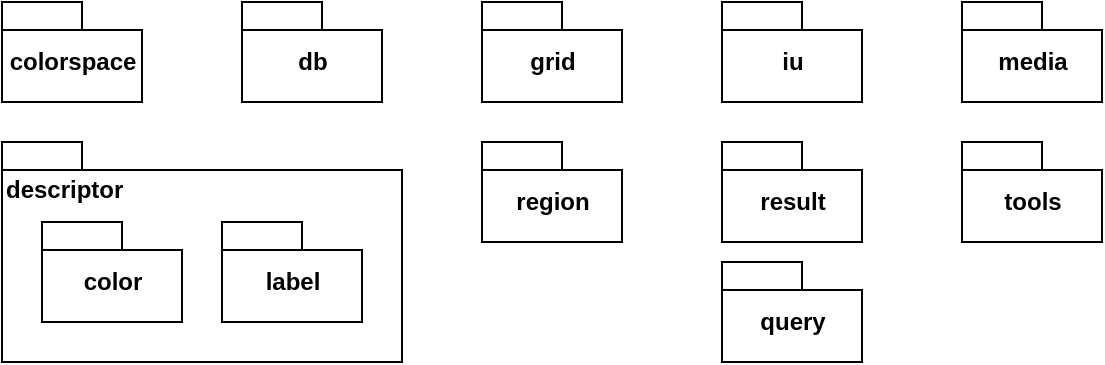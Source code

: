 <mxfile version="13.8.9-1" type="device"><diagram id="TgQI5e7Of5u24zdzs4LJ" name="Page-1"><mxGraphModel dx="1422" dy="794" grid="1" gridSize="10" guides="1" tooltips="1" connect="1" arrows="1" fold="1" page="1" pageScale="1" pageWidth="850" pageHeight="1100" math="0" shadow="0"><root><mxCell id="0"/><mxCell id="1" parent="0"/><mxCell id="mBXoYcLD5qe9h7wYEbmX-1" value="&lt;div&gt;colorspace&lt;/div&gt;" style="shape=folder;fontStyle=1;spacingTop=10;tabWidth=40;tabHeight=14;tabPosition=left;html=1;" vertex="1" parent="1"><mxGeometry x="110" y="90" width="70" height="50" as="geometry"/></mxCell><mxCell id="mBXoYcLD5qe9h7wYEbmX-2" value="&lt;div&gt;db&lt;/div&gt;" style="shape=folder;fontStyle=1;spacingTop=10;tabWidth=40;tabHeight=14;tabPosition=left;html=1;" vertex="1" parent="1"><mxGeometry x="230" y="90" width="70" height="50" as="geometry"/></mxCell><mxCell id="mBXoYcLD5qe9h7wYEbmX-3" value="&lt;div&gt;grid&lt;/div&gt;" style="shape=folder;fontStyle=1;spacingTop=10;tabWidth=40;tabHeight=14;tabPosition=left;html=1;" vertex="1" parent="1"><mxGeometry x="350" y="90" width="70" height="50" as="geometry"/></mxCell><mxCell id="mBXoYcLD5qe9h7wYEbmX-4" value="&lt;div&gt;iu&lt;/div&gt;" style="shape=folder;fontStyle=1;spacingTop=10;tabWidth=40;tabHeight=14;tabPosition=left;html=1;" vertex="1" parent="1"><mxGeometry x="470" y="90" width="70" height="50" as="geometry"/></mxCell><mxCell id="mBXoYcLD5qe9h7wYEbmX-5" value="&lt;div&gt;media&lt;/div&gt;" style="shape=folder;fontStyle=1;spacingTop=10;tabWidth=40;tabHeight=14;tabPosition=left;html=1;" vertex="1" parent="1"><mxGeometry x="590" y="90" width="70" height="50" as="geometry"/></mxCell><mxCell id="mBXoYcLD5qe9h7wYEbmX-6" value="&lt;div&gt;query&lt;/div&gt;" style="shape=folder;fontStyle=1;spacingTop=10;tabWidth=40;tabHeight=14;tabPosition=left;html=1;" vertex="1" parent="1"><mxGeometry x="470" y="220" width="70" height="50" as="geometry"/></mxCell><mxCell id="mBXoYcLD5qe9h7wYEbmX-7" value="descriptor" style="shape=folder;fontStyle=1;spacingTop=10;tabWidth=40;tabHeight=14;tabPosition=left;html=1;verticalAlign=top;align=left;" vertex="1" parent="1"><mxGeometry x="110" y="160" width="200" height="110" as="geometry"/></mxCell><mxCell id="mBXoYcLD5qe9h7wYEbmX-8" value="&lt;div align=&quot;center&quot;&gt;color&lt;br&gt;&lt;/div&gt;" style="shape=folder;fontStyle=1;spacingTop=10;tabWidth=40;tabHeight=14;tabPosition=left;html=1;align=center;" vertex="1" parent="1"><mxGeometry x="130" y="200" width="70" height="50" as="geometry"/></mxCell><mxCell id="mBXoYcLD5qe9h7wYEbmX-9" value="&lt;div align=&quot;center&quot;&gt;label&lt;/div&gt;" style="shape=folder;fontStyle=1;spacingTop=10;tabWidth=40;tabHeight=14;tabPosition=left;html=1;align=center;" vertex="1" parent="1"><mxGeometry x="220" y="200" width="70" height="50" as="geometry"/></mxCell><mxCell id="mBXoYcLD5qe9h7wYEbmX-10" value="&lt;div align=&quot;center&quot;&gt;region&lt;/div&gt;" style="shape=folder;fontStyle=1;spacingTop=10;tabWidth=40;tabHeight=14;tabPosition=left;html=1;align=center;" vertex="1" parent="1"><mxGeometry x="350" y="160" width="70" height="50" as="geometry"/></mxCell><mxCell id="mBXoYcLD5qe9h7wYEbmX-11" value="result" style="shape=folder;fontStyle=1;spacingTop=10;tabWidth=40;tabHeight=14;tabPosition=left;html=1;align=center;" vertex="1" parent="1"><mxGeometry x="470" y="160" width="70" height="50" as="geometry"/></mxCell><mxCell id="mBXoYcLD5qe9h7wYEbmX-12" value="&lt;div&gt;tools&lt;/div&gt;" style="shape=folder;fontStyle=1;spacingTop=10;tabWidth=40;tabHeight=14;tabPosition=left;html=1;align=center;" vertex="1" parent="1"><mxGeometry x="590" y="160" width="70" height="50" as="geometry"/></mxCell></root></mxGraphModel></diagram></mxfile>